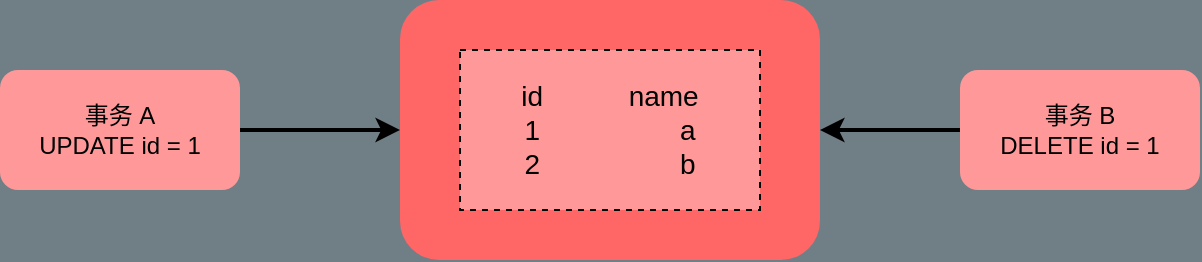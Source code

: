 <mxfile version="12.3.2" type="device" pages="1"><diagram id="6a731a19-8d31-9384-78a2-239565b7b9f0" name="Page-1"><mxGraphModel dx="768" dy="560" grid="1" gridSize="10" guides="1" tooltips="1" connect="1" arrows="1" fold="1" page="1" pageScale="1" pageWidth="1169" pageHeight="827" background="#707E86" math="0" shadow="0"><root><mxCell id="0"/><mxCell id="1" parent="0"/><mxCell id="-zHPyfq8xViXShTRf_Y--1547" value="" style="edgeStyle=orthogonalEdgeStyle;rounded=0;orthogonalLoop=1;jettySize=auto;html=1;strokeWidth=2;" edge="1" parent="1" source="-zHPyfq8xViXShTRf_Y--1543" target="-zHPyfq8xViXShTRf_Y--1546"><mxGeometry relative="1" as="geometry"/></mxCell><mxCell id="-zHPyfq8xViXShTRf_Y--1543" value="事务 A&lt;br&gt;UPDATE id = 1" style="rounded=1;whiteSpace=wrap;html=1;fillColor=#FF9999;strokeColor=none;" vertex="1" parent="1"><mxGeometry x="230" y="240" width="120" height="60" as="geometry"/></mxCell><mxCell id="-zHPyfq8xViXShTRf_Y--1548" value="" style="edgeStyle=orthogonalEdgeStyle;rounded=0;orthogonalLoop=1;jettySize=auto;html=1;strokeWidth=2;endSize=6;jumpStyle=none;comic=0;" edge="1" parent="1" source="-zHPyfq8xViXShTRf_Y--1544" target="-zHPyfq8xViXShTRf_Y--1546"><mxGeometry relative="1" as="geometry"/></mxCell><mxCell id="-zHPyfq8xViXShTRf_Y--1544" value="事务 B&lt;br&gt;DELETE id = 1" style="rounded=1;whiteSpace=wrap;html=1;fillColor=#FF9999;strokeColor=none;" vertex="1" parent="1"><mxGeometry x="710" y="240" width="120" height="60" as="geometry"/></mxCell><mxCell id="-zHPyfq8xViXShTRf_Y--1546" value="" style="rounded=1;whiteSpace=wrap;html=1;fillColor=#FF6666;strokeColor=none;" vertex="1" parent="1"><mxGeometry x="430" y="205" width="210" height="130" as="geometry"/></mxCell><mxCell id="-zHPyfq8xViXShTRf_Y--1550" value="&lt;font style=&quot;font-size: 14px&quot;&gt;id&amp;nbsp; &amp;nbsp; &amp;nbsp; &amp;nbsp; &amp;nbsp; &amp;nbsp;name&lt;br&gt;1&amp;nbsp; &amp;nbsp; &amp;nbsp; &amp;nbsp; &amp;nbsp; &amp;nbsp; &amp;nbsp; &amp;nbsp; &amp;nbsp; a&lt;br&gt;2&amp;nbsp; &amp;nbsp; &amp;nbsp; &amp;nbsp; &amp;nbsp; &amp;nbsp; &amp;nbsp; &amp;nbsp; &amp;nbsp; b&lt;/font&gt;" style="rounded=0;whiteSpace=wrap;html=1;fillColor=#FF9999;dashed=1;" vertex="1" parent="1"><mxGeometry x="460" y="230" width="150" height="80" as="geometry"/></mxCell></root></mxGraphModel></diagram></mxfile>